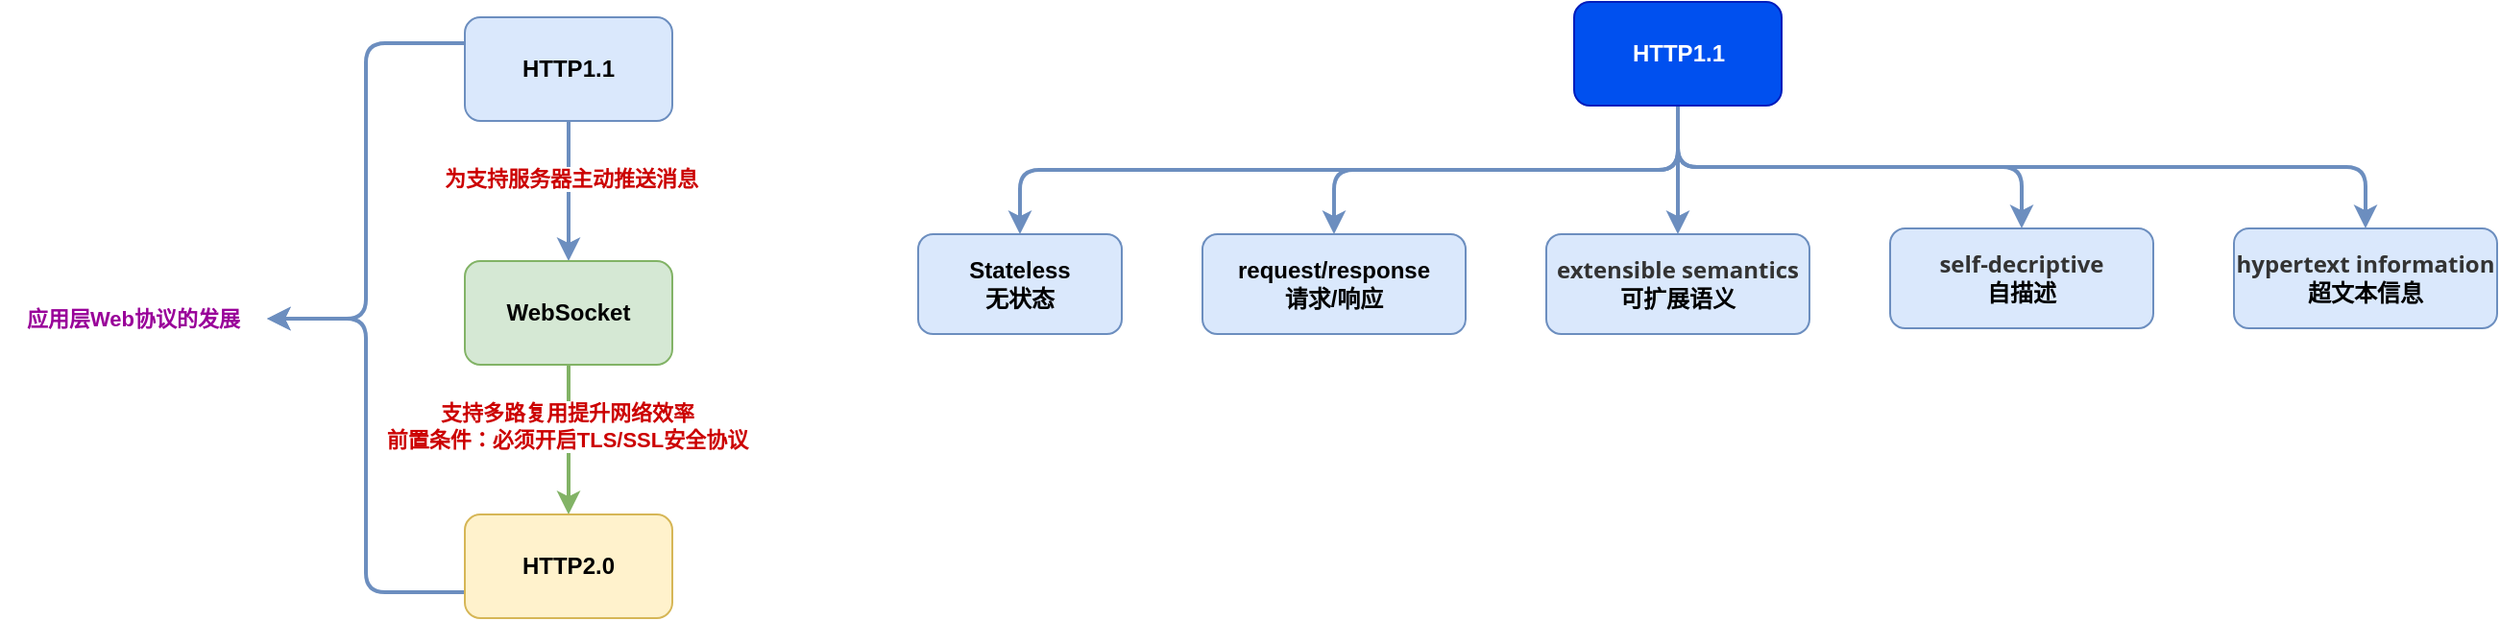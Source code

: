 <mxfile version="23.0.2" type="device">
  <diagram name="第 1 页" id="zGf2m5LY9qaDIcjHpHoz">
    <mxGraphModel dx="1221" dy="823" grid="0" gridSize="10" guides="1" tooltips="1" connect="1" arrows="1" fold="1" page="0" pageScale="1" pageWidth="827" pageHeight="1169" math="0" shadow="0">
      <root>
        <mxCell id="0" />
        <mxCell id="1" parent="0" />
        <mxCell id="tsnciqNK3ViROpMLxeyM-4" style="edgeStyle=orthogonalEdgeStyle;rounded=1;orthogonalLoop=1;jettySize=auto;html=1;exitX=0.5;exitY=1;exitDx=0;exitDy=0;entryX=0.5;entryY=0;entryDx=0;entryDy=0;strokeWidth=2;fillColor=#dae8fc;strokeColor=#6c8ebf;curved=0;" edge="1" parent="1" source="tsnciqNK3ViROpMLxeyM-1" target="tsnciqNK3ViROpMLxeyM-2">
          <mxGeometry relative="1" as="geometry" />
        </mxCell>
        <mxCell id="tsnciqNK3ViROpMLxeyM-7" value="&lt;b&gt;&lt;font color=&quot;#cc0000&quot;&gt;为支持服务器主动推送消息&lt;/font&gt;&lt;/b&gt;" style="edgeLabel;html=1;align=center;verticalAlign=middle;resizable=0;points=[];fontSize=11;fontFamily=Helvetica;fontColor=default;" vertex="1" connectable="0" parent="tsnciqNK3ViROpMLxeyM-4">
          <mxGeometry x="-0.185" y="1" relative="1" as="geometry">
            <mxPoint as="offset" />
          </mxGeometry>
        </mxCell>
        <mxCell id="tsnciqNK3ViROpMLxeyM-12" style="edgeStyle=orthogonalEdgeStyle;shape=connector;curved=0;rounded=1;orthogonalLoop=1;jettySize=auto;html=1;exitX=0;exitY=0.25;exitDx=0;exitDy=0;entryX=1;entryY=0.5;entryDx=0;entryDy=0;labelBackgroundColor=default;strokeColor=#6c8ebf;strokeWidth=2;align=center;verticalAlign=middle;fontFamily=Helvetica;fontSize=11;fontColor=default;endArrow=classic;fillColor=#dae8fc;" edge="1" parent="1" source="tsnciqNK3ViROpMLxeyM-1" target="tsnciqNK3ViROpMLxeyM-10">
          <mxGeometry relative="1" as="geometry" />
        </mxCell>
        <mxCell id="tsnciqNK3ViROpMLxeyM-1" value="&lt;b&gt;HTTP1.1&lt;/b&gt;" style="rounded=1;whiteSpace=wrap;html=1;fillColor=#dae8fc;strokeColor=#6c8ebf;" vertex="1" parent="1">
          <mxGeometry x="330" y="220" width="108" height="54" as="geometry" />
        </mxCell>
        <mxCell id="tsnciqNK3ViROpMLxeyM-6" style="edgeStyle=orthogonalEdgeStyle;shape=connector;curved=0;rounded=1;orthogonalLoop=1;jettySize=auto;html=1;exitX=0.5;exitY=1;exitDx=0;exitDy=0;entryX=0.5;entryY=0;entryDx=0;entryDy=0;labelBackgroundColor=default;strokeColor=#82b366;strokeWidth=2;align=center;verticalAlign=middle;fontFamily=Helvetica;fontSize=11;fontColor=default;endArrow=classic;fillColor=#d5e8d4;" edge="1" parent="1" source="tsnciqNK3ViROpMLxeyM-2" target="tsnciqNK3ViROpMLxeyM-3">
          <mxGeometry relative="1" as="geometry" />
        </mxCell>
        <mxCell id="tsnciqNK3ViROpMLxeyM-8" value="&lt;b&gt;&lt;font color=&quot;#cc0000&quot;&gt;支持多路复用提升网络效率&lt;br&gt;前置条件：必须开启TLS/SSL安全协议&lt;/font&gt;&lt;/b&gt;" style="edgeLabel;html=1;align=center;verticalAlign=middle;resizable=0;points=[];fontSize=11;fontFamily=Helvetica;fontColor=default;" vertex="1" connectable="0" parent="tsnciqNK3ViROpMLxeyM-6">
          <mxGeometry x="-0.179" y="-1" relative="1" as="geometry">
            <mxPoint as="offset" />
          </mxGeometry>
        </mxCell>
        <mxCell id="tsnciqNK3ViROpMLxeyM-2" value="&lt;b&gt;WebSocket&lt;/b&gt;" style="rounded=1;whiteSpace=wrap;html=1;fillColor=#d5e8d4;strokeColor=#82b366;" vertex="1" parent="1">
          <mxGeometry x="330" y="347" width="108" height="54" as="geometry" />
        </mxCell>
        <mxCell id="tsnciqNK3ViROpMLxeyM-13" style="edgeStyle=orthogonalEdgeStyle;shape=connector;curved=0;rounded=1;orthogonalLoop=1;jettySize=auto;html=1;exitX=0;exitY=0.75;exitDx=0;exitDy=0;entryX=1;entryY=0.5;entryDx=0;entryDy=0;labelBackgroundColor=default;strokeColor=#6c8ebf;strokeWidth=2;align=center;verticalAlign=middle;fontFamily=Helvetica;fontSize=11;fontColor=default;endArrow=classic;fillColor=#dae8fc;" edge="1" parent="1" source="tsnciqNK3ViROpMLxeyM-3" target="tsnciqNK3ViROpMLxeyM-10">
          <mxGeometry relative="1" as="geometry" />
        </mxCell>
        <mxCell id="tsnciqNK3ViROpMLxeyM-3" value="&lt;b&gt;HTTP2.0&lt;/b&gt;" style="rounded=1;whiteSpace=wrap;html=1;fillColor=#fff2cc;strokeColor=#d6b656;" vertex="1" parent="1">
          <mxGeometry x="330" y="479" width="108" height="54" as="geometry" />
        </mxCell>
        <mxCell id="tsnciqNK3ViROpMLxeyM-10" value="&lt;b&gt;&lt;font color=&quot;#990099&quot;&gt;应用层Web协议的发展&lt;/font&gt;&lt;/b&gt;" style="text;html=1;strokeColor=none;fillColor=none;align=center;verticalAlign=middle;whiteSpace=wrap;rounded=0;fontSize=11;fontFamily=Helvetica;fontColor=default;" vertex="1" parent="1">
          <mxGeometry x="88" y="362" width="139" height="30" as="geometry" />
        </mxCell>
        <mxCell id="tsnciqNK3ViROpMLxeyM-20" style="edgeStyle=orthogonalEdgeStyle;shape=connector;curved=0;rounded=1;orthogonalLoop=1;jettySize=auto;html=1;exitX=0.5;exitY=1;exitDx=0;exitDy=0;entryX=0.5;entryY=0;entryDx=0;entryDy=0;labelBackgroundColor=default;strokeColor=#6c8ebf;strokeWidth=2;align=center;verticalAlign=middle;fontFamily=Helvetica;fontSize=11;fontColor=default;endArrow=classic;fillColor=#dae8fc;" edge="1" parent="1" source="tsnciqNK3ViROpMLxeyM-14" target="tsnciqNK3ViROpMLxeyM-16">
          <mxGeometry relative="1" as="geometry" />
        </mxCell>
        <mxCell id="tsnciqNK3ViROpMLxeyM-21" style="edgeStyle=orthogonalEdgeStyle;shape=connector;curved=0;rounded=1;orthogonalLoop=1;jettySize=auto;html=1;exitX=0.5;exitY=1;exitDx=0;exitDy=0;entryX=0.5;entryY=0;entryDx=0;entryDy=0;labelBackgroundColor=default;strokeColor=#6c8ebf;strokeWidth=2;align=center;verticalAlign=middle;fontFamily=Helvetica;fontSize=11;fontColor=default;endArrow=classic;fillColor=#dae8fc;" edge="1" parent="1" source="tsnciqNK3ViROpMLxeyM-14" target="tsnciqNK3ViROpMLxeyM-17">
          <mxGeometry relative="1" as="geometry" />
        </mxCell>
        <mxCell id="tsnciqNK3ViROpMLxeyM-22" style="edgeStyle=orthogonalEdgeStyle;shape=connector;curved=0;rounded=1;orthogonalLoop=1;jettySize=auto;html=1;exitX=0.5;exitY=1;exitDx=0;exitDy=0;entryX=0.5;entryY=0;entryDx=0;entryDy=0;labelBackgroundColor=default;strokeColor=#6c8ebf;strokeWidth=2;align=center;verticalAlign=middle;fontFamily=Helvetica;fontSize=11;fontColor=default;endArrow=classic;fillColor=#dae8fc;" edge="1" parent="1" source="tsnciqNK3ViROpMLxeyM-14" target="tsnciqNK3ViROpMLxeyM-18">
          <mxGeometry relative="1" as="geometry" />
        </mxCell>
        <mxCell id="tsnciqNK3ViROpMLxeyM-23" style="edgeStyle=orthogonalEdgeStyle;shape=connector;curved=0;rounded=1;orthogonalLoop=1;jettySize=auto;html=1;exitX=0.5;exitY=1;exitDx=0;exitDy=0;entryX=0.5;entryY=0;entryDx=0;entryDy=0;labelBackgroundColor=default;strokeColor=#6c8ebf;strokeWidth=2;align=center;verticalAlign=middle;fontFamily=Helvetica;fontSize=11;fontColor=default;endArrow=classic;fillColor=#dae8fc;" edge="1" parent="1" source="tsnciqNK3ViROpMLxeyM-14" target="tsnciqNK3ViROpMLxeyM-15">
          <mxGeometry relative="1" as="geometry" />
        </mxCell>
        <mxCell id="tsnciqNK3ViROpMLxeyM-24" style="edgeStyle=orthogonalEdgeStyle;shape=connector;curved=0;rounded=1;orthogonalLoop=1;jettySize=auto;html=1;exitX=0.5;exitY=1;exitDx=0;exitDy=0;entryX=0.5;entryY=0;entryDx=0;entryDy=0;labelBackgroundColor=default;strokeColor=#6c8ebf;strokeWidth=2;align=center;verticalAlign=middle;fontFamily=Helvetica;fontSize=11;fontColor=default;endArrow=classic;fillColor=#dae8fc;" edge="1" parent="1" source="tsnciqNK3ViROpMLxeyM-14" target="tsnciqNK3ViROpMLxeyM-19">
          <mxGeometry relative="1" as="geometry" />
        </mxCell>
        <mxCell id="tsnciqNK3ViROpMLxeyM-14" value="&lt;b&gt;HTTP1.1&lt;/b&gt;" style="rounded=1;whiteSpace=wrap;html=1;fillColor=#0050ef;strokeColor=#001DBC;fontColor=#ffffff;" vertex="1" parent="1">
          <mxGeometry x="907.5" y="212" width="108" height="54" as="geometry" />
        </mxCell>
        <mxCell id="tsnciqNK3ViROpMLxeyM-15" value="&lt;b&gt;Stateless&lt;br&gt;无状态&lt;/b&gt;" style="rounded=1;whiteSpace=wrap;html=1;fillColor=#dae8fc;strokeColor=#6c8ebf;" vertex="1" parent="1">
          <mxGeometry x="566" y="333" width="106" height="52" as="geometry" />
        </mxCell>
        <mxCell id="tsnciqNK3ViROpMLxeyM-16" value="&lt;b&gt;request/response&lt;br&gt;请求/响应&lt;br&gt;&lt;/b&gt;" style="rounded=1;whiteSpace=wrap;html=1;fillColor=#dae8fc;strokeColor=#6c8ebf;" vertex="1" parent="1">
          <mxGeometry x="714" y="333" width="137" height="52" as="geometry" />
        </mxCell>
        <mxCell id="tsnciqNK3ViROpMLxeyM-17" value="&lt;strong style=&quot;box-sizing: border-box; color: rgb(51, 51, 51); font-family: &amp;quot;Open Sans&amp;quot;, &amp;quot;Clear Sans&amp;quot;, &amp;quot;Helvetica Neue&amp;quot;, Helvetica, Arial, &amp;quot;Segoe UI Emoji&amp;quot;, &amp;quot;SF Pro&amp;quot;, sans-serif; orphans: 1; text-align: left;&quot;&gt;extensible semantics&lt;br&gt;&lt;/strong&gt;&lt;b&gt;可扩展语义&lt;br&gt;&lt;/b&gt;" style="rounded=1;whiteSpace=wrap;html=1;fillColor=#dae8fc;strokeColor=#6c8ebf;" vertex="1" parent="1">
          <mxGeometry x="893" y="333" width="137" height="52" as="geometry" />
        </mxCell>
        <mxCell id="tsnciqNK3ViROpMLxeyM-18" value="&lt;strong style=&quot;box-sizing: border-box; color: rgb(51, 51, 51); font-family: &amp;quot;Open Sans&amp;quot;, &amp;quot;Clear Sans&amp;quot;, &amp;quot;Helvetica Neue&amp;quot;, Helvetica, Arial, &amp;quot;Segoe UI Emoji&amp;quot;, &amp;quot;SF Pro&amp;quot;, sans-serif; orphans: 1; text-align: left;&quot;&gt;&lt;font style=&quot;font-size: 12px;&quot;&gt;self-decriptive&lt;br&gt;&lt;/font&gt;&lt;/strong&gt;&lt;b&gt;自描述&lt;br&gt;&lt;/b&gt;" style="rounded=1;whiteSpace=wrap;html=1;fillColor=#dae8fc;strokeColor=#6c8ebf;" vertex="1" parent="1">
          <mxGeometry x="1072" y="330" width="137" height="52" as="geometry" />
        </mxCell>
        <mxCell id="tsnciqNK3ViROpMLxeyM-19" value="&lt;strong style=&quot;box-sizing: border-box; color: rgb(51, 51, 51); font-family: &amp;quot;Open Sans&amp;quot;, &amp;quot;Clear Sans&amp;quot;, &amp;quot;Helvetica Neue&amp;quot;, Helvetica, Arial, &amp;quot;Segoe UI Emoji&amp;quot;, &amp;quot;SF Pro&amp;quot;, sans-serif; orphans: 1; text-align: left;&quot;&gt;&lt;font style=&quot;font-size: 12px;&quot;&gt;hypertext information&lt;br&gt;&lt;/font&gt;&lt;/strong&gt;&lt;b&gt;超文本信息&lt;br&gt;&lt;/b&gt;" style="rounded=1;whiteSpace=wrap;html=1;fillColor=#dae8fc;strokeColor=#6c8ebf;" vertex="1" parent="1">
          <mxGeometry x="1251" y="330" width="137" height="52" as="geometry" />
        </mxCell>
      </root>
    </mxGraphModel>
  </diagram>
</mxfile>
